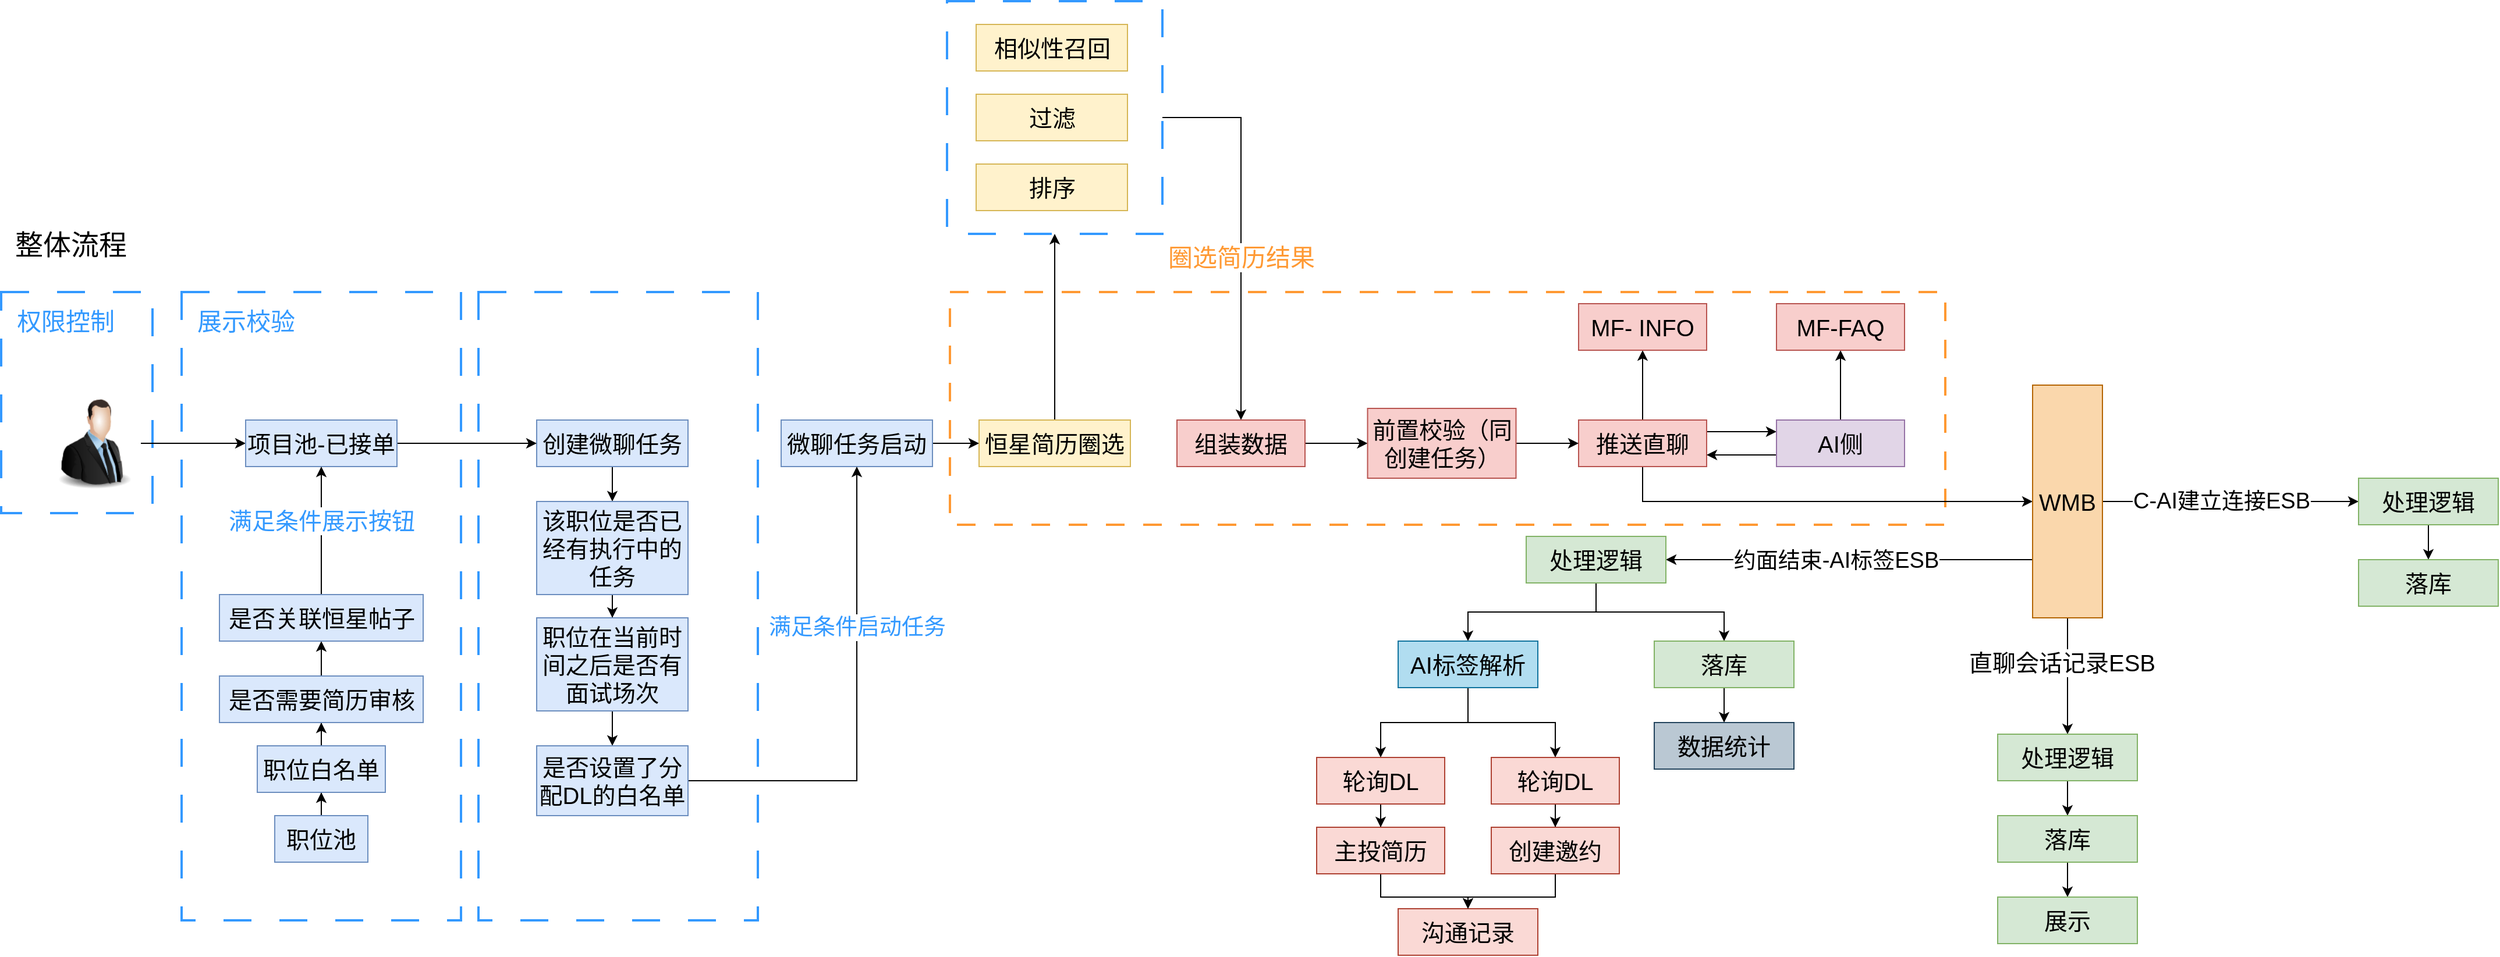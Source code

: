 <mxfile version="21.6.1" type="github">
  <diagram name="第 1 页" id="2LPgw6x0lP4YFarTiaSZ">
    <mxGraphModel dx="2712" dy="1861" grid="1" gridSize="10" guides="1" tooltips="1" connect="1" arrows="1" fold="1" page="0" pageScale="1" pageWidth="827" pageHeight="1169" math="0" shadow="0">
      <root>
        <mxCell id="0" />
        <mxCell id="1" parent="0" />
        <mxCell id="FMsZeif13KGJiMdeBh8e-33" value="" style="rounded=0;whiteSpace=wrap;html=1;dashed=1;dashPattern=8 8;strokeColor=#FF9933;strokeWidth=2;" parent="1" vertex="1">
          <mxGeometry x="255" y="-540" width="855" height="200" as="geometry" />
        </mxCell>
        <mxCell id="YFNmjtGdTgRsqBSVT-xc-40" style="edgeStyle=orthogonalEdgeStyle;rounded=0;orthogonalLoop=1;jettySize=auto;html=1;entryX=0.5;entryY=0;entryDx=0;entryDy=0;" edge="1" parent="1" source="YFNmjtGdTgRsqBSVT-xc-38" target="FMsZeif13KGJiMdeBh8e-42">
          <mxGeometry relative="1" as="geometry" />
        </mxCell>
        <mxCell id="YFNmjtGdTgRsqBSVT-xc-42" value="圈选简历结果" style="edgeLabel;html=1;align=center;verticalAlign=middle;resizable=0;points=[];fontSize=21;fontColor=#FF9933;" vertex="1" connectable="0" parent="YFNmjtGdTgRsqBSVT-xc-40">
          <mxGeometry x="0.022" y="-1" relative="1" as="geometry">
            <mxPoint x="1" y="20" as="offset" />
          </mxGeometry>
        </mxCell>
        <mxCell id="YFNmjtGdTgRsqBSVT-xc-38" value="" style="rounded=0;whiteSpace=wrap;html=1;dashed=1;strokeWidth=2;strokeColor=#3399FF;dashPattern=12 12;" vertex="1" parent="1">
          <mxGeometry x="252.5" y="-790" width="185" height="200" as="geometry" />
        </mxCell>
        <mxCell id="YFNmjtGdTgRsqBSVT-xc-25" value="" style="rounded=0;whiteSpace=wrap;html=1;dashed=1;strokeWidth=2;strokeColor=#3399FF;dashPattern=12 12;" vertex="1" parent="1">
          <mxGeometry x="-150" y="-540" width="240" height="540" as="geometry" />
        </mxCell>
        <mxCell id="YFNmjtGdTgRsqBSVT-xc-14" value="" style="rounded=0;whiteSpace=wrap;html=1;dashed=1;strokeWidth=2;strokeColor=#3399FF;dashPattern=12 12;" vertex="1" parent="1">
          <mxGeometry x="-560" y="-540" width="130" height="190" as="geometry" />
        </mxCell>
        <mxCell id="YFNmjtGdTgRsqBSVT-xc-12" value="" style="rounded=0;whiteSpace=wrap;html=1;dashed=1;strokeWidth=2;strokeColor=#3399FF;dashPattern=12 12;" vertex="1" parent="1">
          <mxGeometry x="-405" y="-540" width="240" height="540" as="geometry" />
        </mxCell>
        <mxCell id="YFNmjtGdTgRsqBSVT-xc-2" style="edgeStyle=orthogonalEdgeStyle;rounded=0;orthogonalLoop=1;jettySize=auto;html=1;entryX=0;entryY=0.5;entryDx=0;entryDy=0;" edge="1" parent="1" source="FMsZeif13KGJiMdeBh8e-35" target="YFNmjtGdTgRsqBSVT-xc-1">
          <mxGeometry relative="1" as="geometry" />
        </mxCell>
        <mxCell id="FMsZeif13KGJiMdeBh8e-35" value="" style="image;html=1;image=img/lib/clip_art/people/Suit_Man_128x128.png;rounded=0;" parent="1" vertex="1">
          <mxGeometry x="-520" y="-450" width="80" height="80" as="geometry" />
        </mxCell>
        <mxCell id="FMsZeif13KGJiMdeBh8e-36" value="整体流程" style="text;html=1;strokeColor=none;fillColor=none;align=center;verticalAlign=middle;whiteSpace=wrap;rounded=0;fontSize=24;" parent="1" vertex="1">
          <mxGeometry x="-560" y="-600" width="120" height="40" as="geometry" />
        </mxCell>
        <mxCell id="YFNmjtGdTgRsqBSVT-xc-27" value="" style="edgeStyle=orthogonalEdgeStyle;rounded=0;orthogonalLoop=1;jettySize=auto;html=1;" edge="1" parent="1" source="FMsZeif13KGJiMdeBh8e-38" target="YFNmjtGdTgRsqBSVT-xc-26">
          <mxGeometry relative="1" as="geometry" />
        </mxCell>
        <mxCell id="FMsZeif13KGJiMdeBh8e-38" value="创建微聊任务" style="whiteSpace=wrap;html=1;verticalAlign=middle;labelBackgroundColor=none;fontSize=20;fillColor=#dae8fc;strokeColor=#6c8ebf;rounded=0;" parent="1" vertex="1">
          <mxGeometry x="-100" y="-430" width="130" height="40" as="geometry" />
        </mxCell>
        <mxCell id="YFNmjtGdTgRsqBSVT-xc-39" style="edgeStyle=orthogonalEdgeStyle;rounded=0;orthogonalLoop=1;jettySize=auto;html=1;" edge="1" parent="1" source="FMsZeif13KGJiMdeBh8e-40" target="YFNmjtGdTgRsqBSVT-xc-38">
          <mxGeometry relative="1" as="geometry" />
        </mxCell>
        <mxCell id="FMsZeif13KGJiMdeBh8e-40" value="恒星简历圈选" style="whiteSpace=wrap;html=1;verticalAlign=middle;labelBackgroundColor=none;fontSize=20;fillColor=#fff2cc;strokeColor=#d6b656;rounded=0;" parent="1" vertex="1">
          <mxGeometry x="280" y="-430" width="130" height="40" as="geometry" />
        </mxCell>
        <mxCell id="YFNmjtGdTgRsqBSVT-xc-72" value="" style="edgeStyle=orthogonalEdgeStyle;rounded=0;orthogonalLoop=1;jettySize=auto;html=1;" edge="1" parent="1" source="FMsZeif13KGJiMdeBh8e-42" target="YFNmjtGdTgRsqBSVT-xc-71">
          <mxGeometry relative="1" as="geometry" />
        </mxCell>
        <mxCell id="FMsZeif13KGJiMdeBh8e-42" value="组装数据" style="whiteSpace=wrap;html=1;verticalAlign=middle;labelBackgroundColor=none;fontSize=20;fillColor=#f8cecc;strokeColor=#b85450;rounded=0;" parent="1" vertex="1">
          <mxGeometry x="450" y="-430" width="110" height="40" as="geometry" />
        </mxCell>
        <mxCell id="FMsZeif13KGJiMdeBh8e-43" value="" style="edgeStyle=orthogonalEdgeStyle;rounded=0;orthogonalLoop=1;jettySize=auto;html=1;" parent="1" source="FMsZeif13KGJiMdeBh8e-44" target="FMsZeif13KGJiMdeBh8e-57" edge="1">
          <mxGeometry relative="1" as="geometry">
            <Array as="points">
              <mxPoint x="935" y="-420" />
              <mxPoint x="935" y="-420" />
            </Array>
          </mxGeometry>
        </mxCell>
        <mxCell id="FMsZeif13KGJiMdeBh8e-60" style="edgeStyle=orthogonalEdgeStyle;rounded=0;orthogonalLoop=1;jettySize=auto;html=1;entryX=0;entryY=0.5;entryDx=0;entryDy=0;" parent="1" source="FMsZeif13KGJiMdeBh8e-44" target="FMsZeif13KGJiMdeBh8e-47" edge="1">
          <mxGeometry relative="1" as="geometry">
            <Array as="points">
              <mxPoint x="850" y="-360" />
            </Array>
          </mxGeometry>
        </mxCell>
        <mxCell id="YFNmjtGdTgRsqBSVT-xc-44" style="edgeStyle=orthogonalEdgeStyle;rounded=0;orthogonalLoop=1;jettySize=auto;html=1;entryX=0.5;entryY=1;entryDx=0;entryDy=0;" edge="1" parent="1" source="FMsZeif13KGJiMdeBh8e-44" target="YFNmjtGdTgRsqBSVT-xc-43">
          <mxGeometry relative="1" as="geometry" />
        </mxCell>
        <mxCell id="FMsZeif13KGJiMdeBh8e-44" value="推送直聊" style="whiteSpace=wrap;html=1;verticalAlign=middle;labelBackgroundColor=none;fontSize=20;fillColor=#f8cecc;strokeColor=#b85450;rounded=0;" parent="1" vertex="1">
          <mxGeometry x="795" y="-430" width="110" height="40" as="geometry" />
        </mxCell>
        <mxCell id="FMsZeif13KGJiMdeBh8e-46" style="edgeStyle=orthogonalEdgeStyle;orthogonalLoop=1;jettySize=auto;html=1;entryX=1;entryY=0.5;entryDx=0;entryDy=0;" parent="1" source="FMsZeif13KGJiMdeBh8e-47" target="FMsZeif13KGJiMdeBh8e-52" edge="1">
          <mxGeometry relative="1" as="geometry">
            <Array as="points">
              <mxPoint x="1165" y="-310" />
              <mxPoint x="1165" y="-310" />
            </Array>
          </mxGeometry>
        </mxCell>
        <mxCell id="YFNmjtGdTgRsqBSVT-xc-46" value="约面结束-AI标签ESB" style="edgeLabel;html=1;align=center;verticalAlign=middle;resizable=0;points=[];fontSize=19;" vertex="1" connectable="0" parent="FMsZeif13KGJiMdeBh8e-46">
          <mxGeometry x="0.071" y="1" relative="1" as="geometry">
            <mxPoint x="-1" as="offset" />
          </mxGeometry>
        </mxCell>
        <mxCell id="YFNmjtGdTgRsqBSVT-xc-48" style="edgeStyle=orthogonalEdgeStyle;rounded=0;orthogonalLoop=1;jettySize=auto;html=1;entryX=0.5;entryY=0;entryDx=0;entryDy=0;" edge="1" parent="1" source="FMsZeif13KGJiMdeBh8e-47" target="YFNmjtGdTgRsqBSVT-xc-47">
          <mxGeometry relative="1" as="geometry" />
        </mxCell>
        <mxCell id="YFNmjtGdTgRsqBSVT-xc-49" value="直聊会话记录ESB" style="edgeLabel;html=1;align=center;verticalAlign=middle;resizable=0;points=[];fontSize=20;" vertex="1" connectable="0" parent="YFNmjtGdTgRsqBSVT-xc-48">
          <mxGeometry x="-0.238" y="-5" relative="1" as="geometry">
            <mxPoint as="offset" />
          </mxGeometry>
        </mxCell>
        <mxCell id="YFNmjtGdTgRsqBSVT-xc-55" style="edgeStyle=orthogonalEdgeStyle;rounded=0;orthogonalLoop=1;jettySize=auto;html=1;entryX=0;entryY=0.5;entryDx=0;entryDy=0;" edge="1" parent="1" source="FMsZeif13KGJiMdeBh8e-47" target="YFNmjtGdTgRsqBSVT-xc-54">
          <mxGeometry relative="1" as="geometry" />
        </mxCell>
        <mxCell id="YFNmjtGdTgRsqBSVT-xc-56" value="C-AI建立连接ESB" style="edgeLabel;html=1;align=center;verticalAlign=middle;resizable=0;points=[];fontSize=19;" vertex="1" connectable="0" parent="YFNmjtGdTgRsqBSVT-xc-55">
          <mxGeometry x="-0.176" y="1" relative="1" as="geometry">
            <mxPoint x="11" y="1" as="offset" />
          </mxGeometry>
        </mxCell>
        <mxCell id="FMsZeif13KGJiMdeBh8e-47" value="WMB" style="whiteSpace=wrap;html=1;verticalAlign=middle;labelBackgroundColor=none;fontSize=20;fillColor=#fad7ac;strokeColor=#b46504;rounded=0;" parent="1" vertex="1">
          <mxGeometry x="1185" y="-460" width="60" height="200" as="geometry" />
        </mxCell>
        <mxCell id="YFNmjtGdTgRsqBSVT-xc-76" style="edgeStyle=orthogonalEdgeStyle;rounded=0;orthogonalLoop=1;jettySize=auto;html=1;" edge="1" parent="1" source="FMsZeif13KGJiMdeBh8e-52" target="FMsZeif13KGJiMdeBh8e-63">
          <mxGeometry relative="1" as="geometry" />
        </mxCell>
        <mxCell id="YFNmjtGdTgRsqBSVT-xc-79" value="" style="edgeStyle=orthogonalEdgeStyle;rounded=0;orthogonalLoop=1;jettySize=auto;html=1;" edge="1" parent="1" source="FMsZeif13KGJiMdeBh8e-52" target="YFNmjtGdTgRsqBSVT-xc-78">
          <mxGeometry relative="1" as="geometry" />
        </mxCell>
        <mxCell id="FMsZeif13KGJiMdeBh8e-52" value="处理逻辑" style="whiteSpace=wrap;html=1;verticalAlign=middle;labelBackgroundColor=none;fontSize=20;fillColor=#d5e8d4;strokeColor=#82b366;rounded=0;" parent="1" vertex="1">
          <mxGeometry x="750" y="-330" width="120" height="40" as="geometry" />
        </mxCell>
        <mxCell id="FMsZeif13KGJiMdeBh8e-61" style="edgeStyle=orthogonalEdgeStyle;rounded=0;orthogonalLoop=1;jettySize=auto;html=1;entryX=1;entryY=0.75;entryDx=0;entryDy=0;" parent="1" source="FMsZeif13KGJiMdeBh8e-57" target="FMsZeif13KGJiMdeBh8e-44" edge="1">
          <mxGeometry relative="1" as="geometry">
            <Array as="points">
              <mxPoint x="945" y="-400" />
              <mxPoint x="945" y="-400" />
            </Array>
          </mxGeometry>
        </mxCell>
        <mxCell id="YFNmjtGdTgRsqBSVT-xc-45" style="edgeStyle=orthogonalEdgeStyle;rounded=0;orthogonalLoop=1;jettySize=auto;html=1;entryX=0.5;entryY=1;entryDx=0;entryDy=0;" edge="1" parent="1" source="FMsZeif13KGJiMdeBh8e-57" target="FMsZeif13KGJiMdeBh8e-58">
          <mxGeometry relative="1" as="geometry" />
        </mxCell>
        <mxCell id="FMsZeif13KGJiMdeBh8e-57" value="AI侧" style="whiteSpace=wrap;html=1;verticalAlign=middle;labelBackgroundColor=none;fontSize=20;fillColor=#e1d5e7;strokeColor=#9673a6;rounded=0;" parent="1" vertex="1">
          <mxGeometry x="965" y="-430" width="110" height="40" as="geometry" />
        </mxCell>
        <mxCell id="FMsZeif13KGJiMdeBh8e-58" value="MF-FAQ" style="whiteSpace=wrap;html=1;verticalAlign=middle;labelBackgroundColor=none;fontSize=20;fillColor=#f8cecc;strokeColor=#b85450;rounded=0;" parent="1" vertex="1">
          <mxGeometry x="965" y="-530" width="110" height="40" as="geometry" />
        </mxCell>
        <mxCell id="FMsZeif13KGJiMdeBh8e-76" style="edgeStyle=orthogonalEdgeStyle;rounded=0;orthogonalLoop=1;jettySize=auto;html=1;entryX=0.5;entryY=0;entryDx=0;entryDy=0;" parent="1" source="FMsZeif13KGJiMdeBh8e-63" target="FMsZeif13KGJiMdeBh8e-75" edge="1">
          <mxGeometry relative="1" as="geometry" />
        </mxCell>
        <mxCell id="FMsZeif13KGJiMdeBh8e-77" style="edgeStyle=orthogonalEdgeStyle;rounded=0;orthogonalLoop=1;jettySize=auto;html=1;entryX=0.5;entryY=0;entryDx=0;entryDy=0;" parent="1" source="FMsZeif13KGJiMdeBh8e-63" target="FMsZeif13KGJiMdeBh8e-74" edge="1">
          <mxGeometry relative="1" as="geometry" />
        </mxCell>
        <mxCell id="FMsZeif13KGJiMdeBh8e-63" value="AI标签解析" style="whiteSpace=wrap;html=1;verticalAlign=middle;labelBackgroundColor=none;fontSize=20;fillColor=#b1ddf0;strokeColor=#10739e;rounded=0;" parent="1" vertex="1">
          <mxGeometry x="640" y="-240" width="120" height="40" as="geometry" />
        </mxCell>
        <mxCell id="FMsZeif13KGJiMdeBh8e-65" value="数据统计" style="whiteSpace=wrap;html=1;verticalAlign=middle;labelBackgroundColor=none;fontSize=20;fillColor=#bac8d3;strokeColor=#23445d;rounded=0;" parent="1" vertex="1">
          <mxGeometry x="860" y="-170" width="120" height="40" as="geometry" />
        </mxCell>
        <mxCell id="YFNmjtGdTgRsqBSVT-xc-69" style="edgeStyle=orthogonalEdgeStyle;rounded=0;orthogonalLoop=1;jettySize=auto;html=1;entryX=0.5;entryY=0;entryDx=0;entryDy=0;" edge="1" parent="1" source="FMsZeif13KGJiMdeBh8e-74" target="YFNmjtGdTgRsqBSVT-xc-68">
          <mxGeometry relative="1" as="geometry" />
        </mxCell>
        <mxCell id="FMsZeif13KGJiMdeBh8e-74" value="轮询DL" style="whiteSpace=wrap;html=1;verticalAlign=middle;labelBackgroundColor=none;fontSize=20;fillColor=#fad9d5;strokeColor=#ae4132;rounded=0;" parent="1" vertex="1">
          <mxGeometry x="720" y="-140" width="110" height="40" as="geometry" />
        </mxCell>
        <mxCell id="YFNmjtGdTgRsqBSVT-xc-65" style="edgeStyle=orthogonalEdgeStyle;rounded=0;orthogonalLoop=1;jettySize=auto;html=1;" edge="1" parent="1" source="FMsZeif13KGJiMdeBh8e-75" target="YFNmjtGdTgRsqBSVT-xc-63">
          <mxGeometry relative="1" as="geometry" />
        </mxCell>
        <mxCell id="FMsZeif13KGJiMdeBh8e-75" value="轮询DL" style="whiteSpace=wrap;html=1;verticalAlign=middle;labelBackgroundColor=none;fontSize=20;fillColor=#fad9d5;strokeColor=#ae4132;rounded=0;" parent="1" vertex="1">
          <mxGeometry x="570" y="-140" width="110" height="40" as="geometry" />
        </mxCell>
        <mxCell id="FMsZeif13KGJiMdeBh8e-78" value="沟通记录" style="whiteSpace=wrap;html=1;verticalAlign=middle;labelBackgroundColor=none;fontSize=20;fillColor=#fad9d5;strokeColor=#ae4132;rounded=0;" parent="1" vertex="1">
          <mxGeometry x="640" y="-10" width="120" height="40" as="geometry" />
        </mxCell>
        <mxCell id="YFNmjtGdTgRsqBSVT-xc-11" style="edgeStyle=orthogonalEdgeStyle;rounded=0;orthogonalLoop=1;jettySize=auto;html=1;" edge="1" parent="1" source="YFNmjtGdTgRsqBSVT-xc-1" target="FMsZeif13KGJiMdeBh8e-38">
          <mxGeometry relative="1" as="geometry" />
        </mxCell>
        <mxCell id="YFNmjtGdTgRsqBSVT-xc-1" value="项目池-已接单" style="whiteSpace=wrap;html=1;verticalAlign=middle;labelBackgroundColor=none;fontSize=20;fillColor=#dae8fc;strokeColor=#6c8ebf;rounded=0;" vertex="1" parent="1">
          <mxGeometry x="-350" y="-430" width="130" height="40" as="geometry" />
        </mxCell>
        <mxCell id="YFNmjtGdTgRsqBSVT-xc-6" value="" style="edgeStyle=orthogonalEdgeStyle;rounded=0;orthogonalLoop=1;jettySize=auto;html=1;" edge="1" parent="1" source="YFNmjtGdTgRsqBSVT-xc-3" target="YFNmjtGdTgRsqBSVT-xc-5">
          <mxGeometry relative="1" as="geometry" />
        </mxCell>
        <mxCell id="YFNmjtGdTgRsqBSVT-xc-3" value="职位池" style="whiteSpace=wrap;html=1;verticalAlign=middle;labelBackgroundColor=none;fontSize=20;fillColor=#dae8fc;strokeColor=#6c8ebf;rounded=0;" vertex="1" parent="1">
          <mxGeometry x="-325" y="-90" width="80" height="40" as="geometry" />
        </mxCell>
        <mxCell id="YFNmjtGdTgRsqBSVT-xc-8" value="" style="edgeStyle=orthogonalEdgeStyle;rounded=0;orthogonalLoop=1;jettySize=auto;html=1;" edge="1" parent="1" source="YFNmjtGdTgRsqBSVT-xc-5" target="YFNmjtGdTgRsqBSVT-xc-7">
          <mxGeometry relative="1" as="geometry" />
        </mxCell>
        <mxCell id="YFNmjtGdTgRsqBSVT-xc-5" value="职位白名单" style="whiteSpace=wrap;html=1;verticalAlign=middle;labelBackgroundColor=none;fontSize=20;fillColor=#dae8fc;strokeColor=#6c8ebf;rounded=0;" vertex="1" parent="1">
          <mxGeometry x="-340" y="-150" width="110" height="40" as="geometry" />
        </mxCell>
        <mxCell id="YFNmjtGdTgRsqBSVT-xc-22" value="" style="edgeStyle=orthogonalEdgeStyle;rounded=0;orthogonalLoop=1;jettySize=auto;html=1;" edge="1" parent="1" source="YFNmjtGdTgRsqBSVT-xc-7" target="YFNmjtGdTgRsqBSVT-xc-21">
          <mxGeometry relative="1" as="geometry" />
        </mxCell>
        <mxCell id="YFNmjtGdTgRsqBSVT-xc-7" value="是否需要简历审核" style="whiteSpace=wrap;html=1;verticalAlign=middle;labelBackgroundColor=none;fontSize=20;fillColor=#dae8fc;strokeColor=#6c8ebf;rounded=0;" vertex="1" parent="1">
          <mxGeometry x="-372.5" y="-210" width="175" height="40" as="geometry" />
        </mxCell>
        <mxCell id="YFNmjtGdTgRsqBSVT-xc-13" value="展示校验" style="text;html=1;strokeColor=none;fillColor=none;align=center;verticalAlign=middle;rounded=0;fontSize=21;fontColor=#3399FF;" vertex="1" parent="1">
          <mxGeometry x="-405" y="-540" width="110" height="50" as="geometry" />
        </mxCell>
        <mxCell id="YFNmjtGdTgRsqBSVT-xc-15" value="权限控制" style="text;html=1;strokeColor=none;fillColor=none;align=center;verticalAlign=middle;rounded=0;fontSize=21;fontColor=#3399FF;" vertex="1" parent="1">
          <mxGeometry x="-560" y="-540" width="110" height="50" as="geometry" />
        </mxCell>
        <mxCell id="YFNmjtGdTgRsqBSVT-xc-19" style="edgeStyle=orthogonalEdgeStyle;rounded=0;orthogonalLoop=1;jettySize=auto;html=1;entryX=0;entryY=0.5;entryDx=0;entryDy=0;" edge="1" parent="1" source="YFNmjtGdTgRsqBSVT-xc-17" target="FMsZeif13KGJiMdeBh8e-40">
          <mxGeometry relative="1" as="geometry" />
        </mxCell>
        <mxCell id="YFNmjtGdTgRsqBSVT-xc-17" value="微聊任务启动" style="whiteSpace=wrap;html=1;verticalAlign=middle;labelBackgroundColor=none;fontSize=20;fillColor=#dae8fc;strokeColor=#6c8ebf;rounded=0;" vertex="1" parent="1">
          <mxGeometry x="110" y="-430" width="130" height="40" as="geometry" />
        </mxCell>
        <mxCell id="YFNmjtGdTgRsqBSVT-xc-23" style="edgeStyle=orthogonalEdgeStyle;rounded=0;orthogonalLoop=1;jettySize=auto;html=1;" edge="1" parent="1" source="YFNmjtGdTgRsqBSVT-xc-21" target="YFNmjtGdTgRsqBSVT-xc-1">
          <mxGeometry relative="1" as="geometry" />
        </mxCell>
        <mxCell id="YFNmjtGdTgRsqBSVT-xc-24" value="满足条件展示按钮" style="edgeLabel;html=1;align=center;verticalAlign=middle;resizable=0;points=[];fontSize=20;fontColor=#3399FF;" vertex="1" connectable="0" parent="YFNmjtGdTgRsqBSVT-xc-23">
          <mxGeometry x="0.164" relative="1" as="geometry">
            <mxPoint as="offset" />
          </mxGeometry>
        </mxCell>
        <mxCell id="YFNmjtGdTgRsqBSVT-xc-21" value="是否关联恒星帖子" style="whiteSpace=wrap;html=1;verticalAlign=middle;labelBackgroundColor=none;fontSize=20;fillColor=#dae8fc;strokeColor=#6c8ebf;rounded=0;" vertex="1" parent="1">
          <mxGeometry x="-372.5" y="-280" width="175" height="40" as="geometry" />
        </mxCell>
        <mxCell id="YFNmjtGdTgRsqBSVT-xc-29" value="" style="edgeStyle=orthogonalEdgeStyle;rounded=0;orthogonalLoop=1;jettySize=auto;html=1;" edge="1" parent="1" source="YFNmjtGdTgRsqBSVT-xc-26" target="YFNmjtGdTgRsqBSVT-xc-28">
          <mxGeometry relative="1" as="geometry" />
        </mxCell>
        <mxCell id="YFNmjtGdTgRsqBSVT-xc-26" value="该职位是否已经有执行中的任务" style="whiteSpace=wrap;html=1;verticalAlign=middle;labelBackgroundColor=none;fontSize=20;fillColor=#dae8fc;strokeColor=#6c8ebf;rounded=0;" vertex="1" parent="1">
          <mxGeometry x="-100" y="-360" width="130" height="80" as="geometry" />
        </mxCell>
        <mxCell id="YFNmjtGdTgRsqBSVT-xc-31" value="" style="edgeStyle=orthogonalEdgeStyle;rounded=0;orthogonalLoop=1;jettySize=auto;html=1;" edge="1" parent="1" source="YFNmjtGdTgRsqBSVT-xc-28" target="YFNmjtGdTgRsqBSVT-xc-30">
          <mxGeometry relative="1" as="geometry" />
        </mxCell>
        <mxCell id="YFNmjtGdTgRsqBSVT-xc-28" value="职位在当前时间之后是否有面试场次" style="whiteSpace=wrap;html=1;verticalAlign=middle;labelBackgroundColor=none;fontSize=20;fillColor=#dae8fc;strokeColor=#6c8ebf;rounded=0;" vertex="1" parent="1">
          <mxGeometry x="-100" y="-260" width="130" height="80" as="geometry" />
        </mxCell>
        <mxCell id="YFNmjtGdTgRsqBSVT-xc-32" style="edgeStyle=orthogonalEdgeStyle;rounded=0;orthogonalLoop=1;jettySize=auto;html=1;entryX=0.5;entryY=1;entryDx=0;entryDy=0;" edge="1" parent="1" source="YFNmjtGdTgRsqBSVT-xc-30" target="YFNmjtGdTgRsqBSVT-xc-17">
          <mxGeometry relative="1" as="geometry" />
        </mxCell>
        <mxCell id="YFNmjtGdTgRsqBSVT-xc-33" value="满足条件启动任务" style="edgeLabel;html=1;align=center;verticalAlign=middle;resizable=0;points=[];fontSize=19;fontColor=#3399FF;" vertex="1" connectable="0" parent="YFNmjtGdTgRsqBSVT-xc-32">
          <mxGeometry x="0.335" relative="1" as="geometry">
            <mxPoint as="offset" />
          </mxGeometry>
        </mxCell>
        <mxCell id="YFNmjtGdTgRsqBSVT-xc-30" value="是否设置了分配DL的白名单" style="whiteSpace=wrap;html=1;verticalAlign=middle;labelBackgroundColor=none;fontSize=20;fillColor=#dae8fc;strokeColor=#6c8ebf;rounded=0;" vertex="1" parent="1">
          <mxGeometry x="-100" y="-150" width="130" height="60" as="geometry" />
        </mxCell>
        <mxCell id="YFNmjtGdTgRsqBSVT-xc-34" value="相似性召回" style="whiteSpace=wrap;html=1;verticalAlign=middle;labelBackgroundColor=none;fontSize=20;fillColor=#fff2cc;strokeColor=#d6b656;rounded=0;" vertex="1" parent="1">
          <mxGeometry x="277.5" y="-770" width="130" height="40" as="geometry" />
        </mxCell>
        <mxCell id="YFNmjtGdTgRsqBSVT-xc-36" value="过滤" style="whiteSpace=wrap;html=1;verticalAlign=middle;labelBackgroundColor=none;fontSize=20;fillColor=#fff2cc;strokeColor=#d6b656;rounded=0;" vertex="1" parent="1">
          <mxGeometry x="277.5" y="-710" width="130" height="40" as="geometry" />
        </mxCell>
        <mxCell id="YFNmjtGdTgRsqBSVT-xc-37" value="排序" style="whiteSpace=wrap;html=1;verticalAlign=middle;labelBackgroundColor=none;fontSize=20;fillColor=#fff2cc;strokeColor=#d6b656;rounded=0;" vertex="1" parent="1">
          <mxGeometry x="277.5" y="-650" width="130" height="40" as="geometry" />
        </mxCell>
        <mxCell id="YFNmjtGdTgRsqBSVT-xc-43" value="MF- INFO" style="whiteSpace=wrap;html=1;verticalAlign=middle;labelBackgroundColor=none;fontSize=20;fillColor=#f8cecc;strokeColor=#b85450;rounded=0;" vertex="1" parent="1">
          <mxGeometry x="795" y="-530" width="110" height="40" as="geometry" />
        </mxCell>
        <mxCell id="YFNmjtGdTgRsqBSVT-xc-51" value="" style="edgeStyle=orthogonalEdgeStyle;rounded=0;orthogonalLoop=1;jettySize=auto;html=1;" edge="1" parent="1" source="YFNmjtGdTgRsqBSVT-xc-47" target="YFNmjtGdTgRsqBSVT-xc-50">
          <mxGeometry relative="1" as="geometry" />
        </mxCell>
        <mxCell id="YFNmjtGdTgRsqBSVT-xc-47" value="处理逻辑" style="whiteSpace=wrap;html=1;verticalAlign=middle;labelBackgroundColor=none;fontSize=20;fillColor=#d5e8d4;strokeColor=#82b366;rounded=0;" vertex="1" parent="1">
          <mxGeometry x="1155" y="-160" width="120" height="40" as="geometry" />
        </mxCell>
        <mxCell id="YFNmjtGdTgRsqBSVT-xc-53" value="" style="edgeStyle=orthogonalEdgeStyle;rounded=0;orthogonalLoop=1;jettySize=auto;html=1;" edge="1" parent="1" source="YFNmjtGdTgRsqBSVT-xc-50" target="YFNmjtGdTgRsqBSVT-xc-52">
          <mxGeometry relative="1" as="geometry" />
        </mxCell>
        <mxCell id="YFNmjtGdTgRsqBSVT-xc-50" value="落库" style="whiteSpace=wrap;html=1;verticalAlign=middle;labelBackgroundColor=none;fontSize=20;fillColor=#d5e8d4;strokeColor=#82b366;rounded=0;" vertex="1" parent="1">
          <mxGeometry x="1155" y="-90" width="120" height="40" as="geometry" />
        </mxCell>
        <mxCell id="YFNmjtGdTgRsqBSVT-xc-52" value="展示" style="whiteSpace=wrap;html=1;verticalAlign=middle;labelBackgroundColor=none;fontSize=20;fillColor=#d5e8d4;strokeColor=#82b366;rounded=0;" vertex="1" parent="1">
          <mxGeometry x="1155" y="-20" width="120" height="40" as="geometry" />
        </mxCell>
        <mxCell id="YFNmjtGdTgRsqBSVT-xc-58" value="" style="edgeStyle=orthogonalEdgeStyle;rounded=0;orthogonalLoop=1;jettySize=auto;html=1;" edge="1" parent="1" source="YFNmjtGdTgRsqBSVT-xc-54" target="YFNmjtGdTgRsqBSVT-xc-57">
          <mxGeometry relative="1" as="geometry" />
        </mxCell>
        <mxCell id="YFNmjtGdTgRsqBSVT-xc-54" value="处理逻辑" style="whiteSpace=wrap;html=1;verticalAlign=middle;labelBackgroundColor=none;fontSize=20;fillColor=#d5e8d4;strokeColor=#82b366;rounded=0;" vertex="1" parent="1">
          <mxGeometry x="1465" y="-380" width="120" height="40" as="geometry" />
        </mxCell>
        <mxCell id="YFNmjtGdTgRsqBSVT-xc-57" value="落库" style="whiteSpace=wrap;html=1;verticalAlign=middle;labelBackgroundColor=none;fontSize=20;fillColor=#d5e8d4;strokeColor=#82b366;rounded=0;" vertex="1" parent="1">
          <mxGeometry x="1465" y="-310" width="120" height="40" as="geometry" />
        </mxCell>
        <mxCell id="YFNmjtGdTgRsqBSVT-xc-66" style="edgeStyle=orthogonalEdgeStyle;rounded=0;orthogonalLoop=1;jettySize=auto;html=1;entryX=0.5;entryY=0;entryDx=0;entryDy=0;" edge="1" parent="1" source="YFNmjtGdTgRsqBSVT-xc-63" target="FMsZeif13KGJiMdeBh8e-78">
          <mxGeometry relative="1" as="geometry" />
        </mxCell>
        <mxCell id="YFNmjtGdTgRsqBSVT-xc-63" value="主投简历" style="whiteSpace=wrap;html=1;verticalAlign=middle;labelBackgroundColor=none;fontSize=20;fillColor=#fad9d5;strokeColor=#ae4132;rounded=0;" vertex="1" parent="1">
          <mxGeometry x="570" y="-80" width="110" height="40" as="geometry" />
        </mxCell>
        <mxCell id="YFNmjtGdTgRsqBSVT-xc-70" style="edgeStyle=orthogonalEdgeStyle;rounded=0;orthogonalLoop=1;jettySize=auto;html=1;entryX=0.5;entryY=0;entryDx=0;entryDy=0;" edge="1" parent="1" source="YFNmjtGdTgRsqBSVT-xc-68" target="FMsZeif13KGJiMdeBh8e-78">
          <mxGeometry relative="1" as="geometry" />
        </mxCell>
        <mxCell id="YFNmjtGdTgRsqBSVT-xc-68" value="创建邀约" style="whiteSpace=wrap;html=1;verticalAlign=middle;labelBackgroundColor=none;fontSize=20;fillColor=#fad9d5;strokeColor=#ae4132;rounded=0;" vertex="1" parent="1">
          <mxGeometry x="720" y="-80" width="110" height="40" as="geometry" />
        </mxCell>
        <mxCell id="YFNmjtGdTgRsqBSVT-xc-73" style="edgeStyle=orthogonalEdgeStyle;rounded=0;orthogonalLoop=1;jettySize=auto;html=1;entryX=0;entryY=0.5;entryDx=0;entryDy=0;" edge="1" parent="1" source="YFNmjtGdTgRsqBSVT-xc-71" target="FMsZeif13KGJiMdeBh8e-44">
          <mxGeometry relative="1" as="geometry" />
        </mxCell>
        <mxCell id="YFNmjtGdTgRsqBSVT-xc-71" value="前置校验（同创建任务）" style="whiteSpace=wrap;html=1;verticalAlign=middle;labelBackgroundColor=none;fontSize=20;fillColor=#f8cecc;strokeColor=#b85450;rounded=0;" vertex="1" parent="1">
          <mxGeometry x="613.75" y="-440" width="127.5" height="60" as="geometry" />
        </mxCell>
        <mxCell id="YFNmjtGdTgRsqBSVT-xc-80" style="edgeStyle=orthogonalEdgeStyle;rounded=0;orthogonalLoop=1;jettySize=auto;html=1;" edge="1" parent="1" source="YFNmjtGdTgRsqBSVT-xc-78" target="FMsZeif13KGJiMdeBh8e-65">
          <mxGeometry relative="1" as="geometry" />
        </mxCell>
        <mxCell id="YFNmjtGdTgRsqBSVT-xc-78" value="落库" style="whiteSpace=wrap;html=1;verticalAlign=middle;labelBackgroundColor=none;fontSize=20;fillColor=#d5e8d4;strokeColor=#82b366;rounded=0;" vertex="1" parent="1">
          <mxGeometry x="860" y="-240" width="120" height="40" as="geometry" />
        </mxCell>
      </root>
    </mxGraphModel>
  </diagram>
</mxfile>
